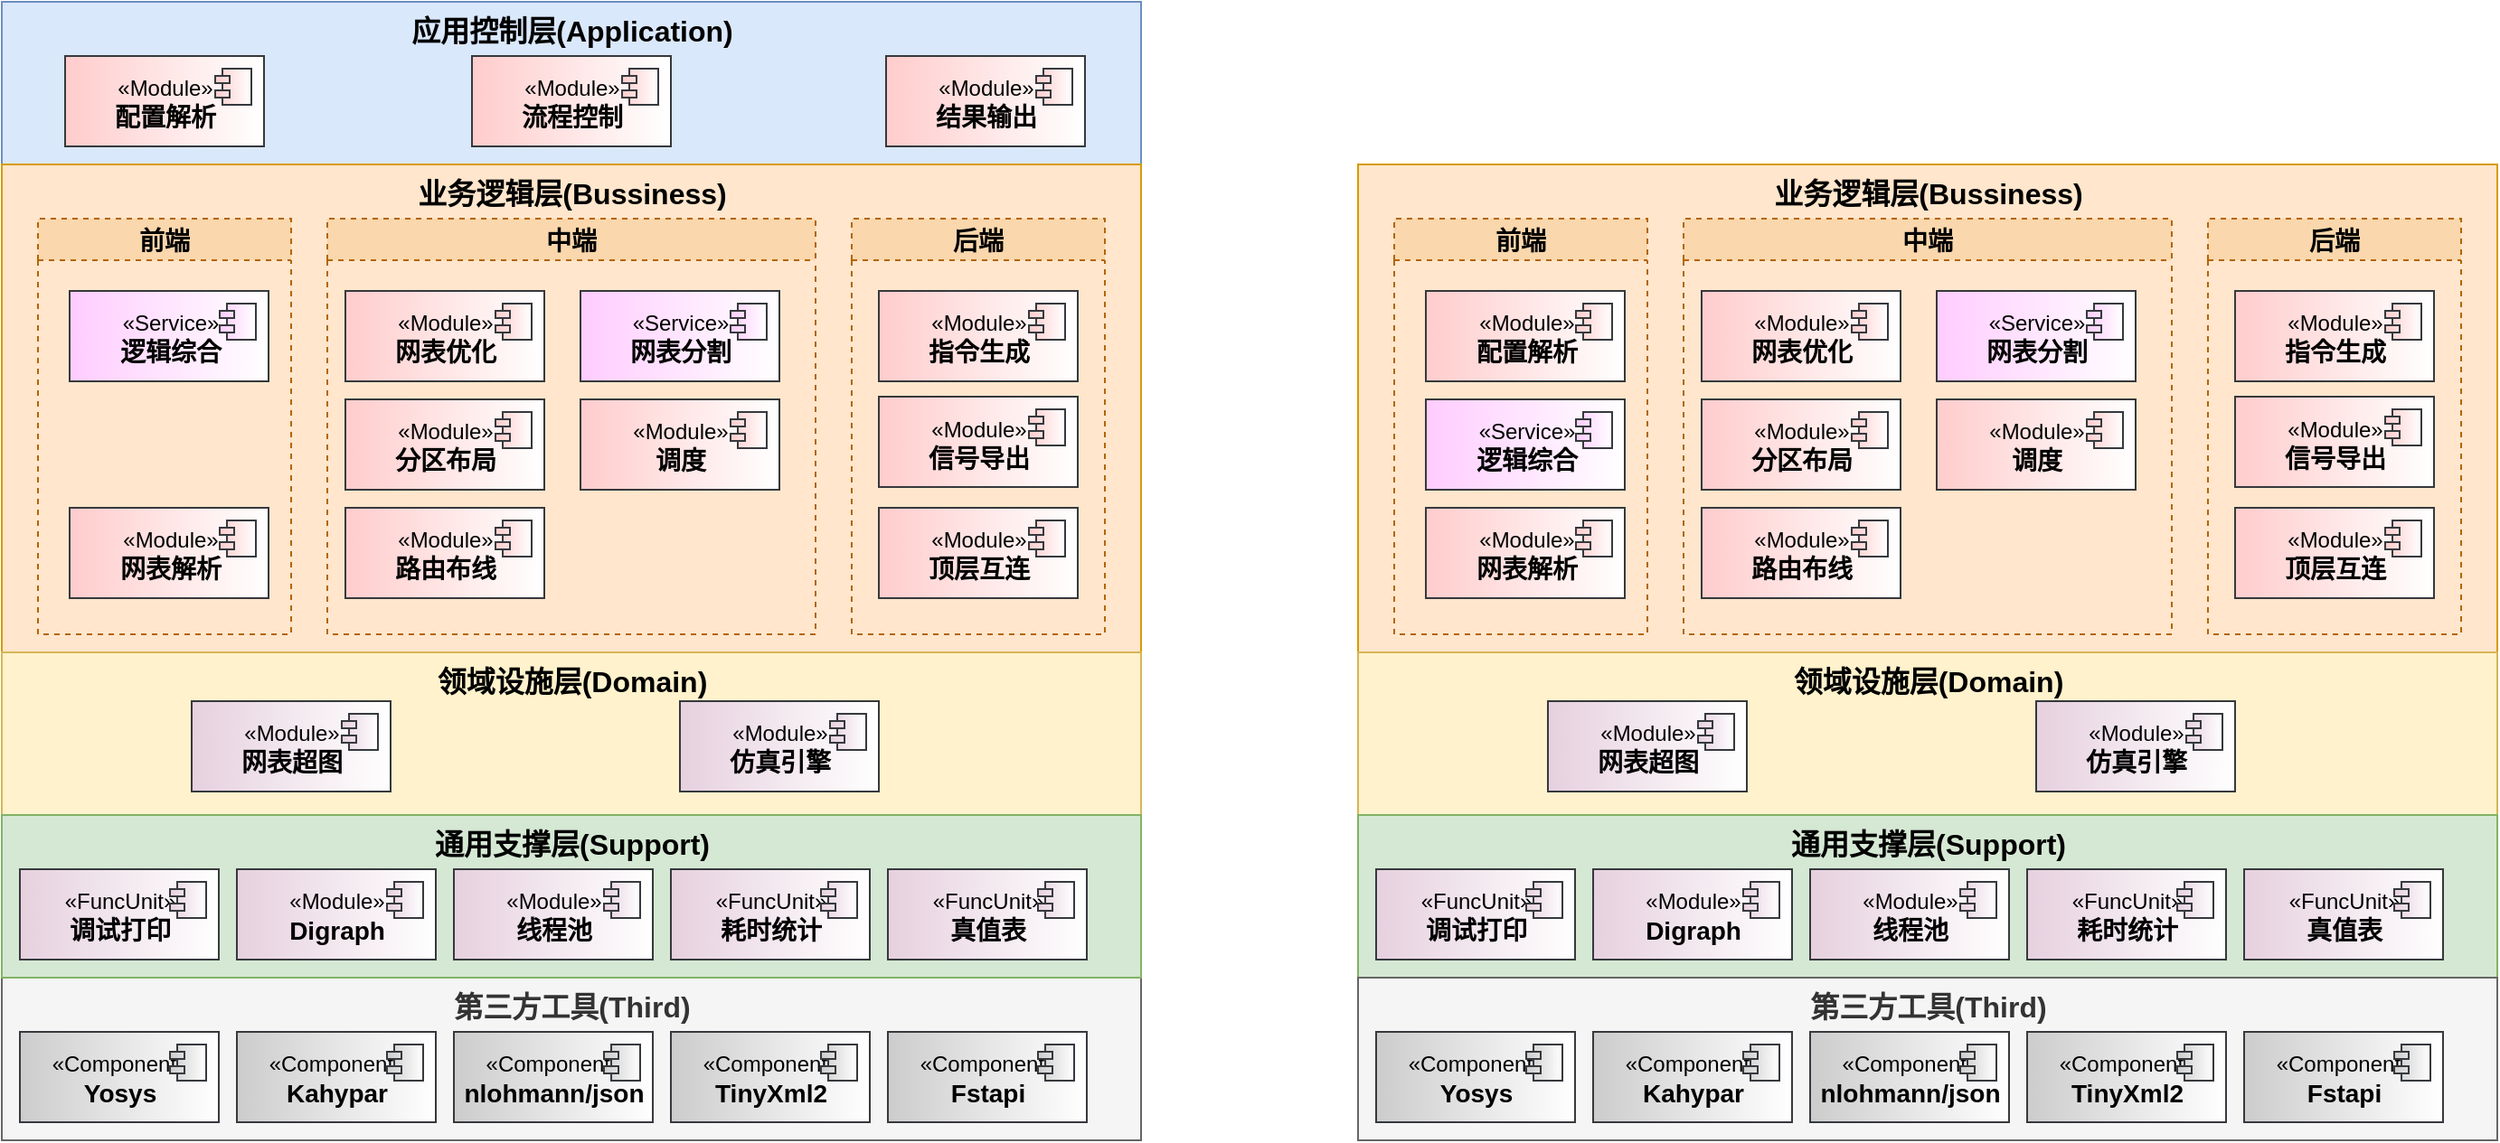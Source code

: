 <mxfile version="28.2.7">
  <diagram name="第 1 页" id="jlnkiJHo9C2PNXA7i4T5">
    <mxGraphModel dx="383" dy="1061" grid="1" gridSize="10" guides="1" tooltips="1" connect="1" arrows="1" fold="1" page="1" pageScale="1" pageWidth="827" pageHeight="1169" math="0" shadow="0">
      <root>
        <mxCell id="0" />
        <mxCell id="1" parent="0" />
        <mxCell id="Ac0VnQFcxFspVbU45yQU-1" value="应用控制层(Application)" style="html=1;verticalAlign=top;fillColor=#dae8fc;strokeColor=#6c8ebf;fontSize=16;fontStyle=1" vertex="1" parent="1">
          <mxGeometry x="1920" y="930" width="630" height="90" as="geometry" />
        </mxCell>
        <mxCell id="Ac0VnQFcxFspVbU45yQU-2" value="业务逻辑层(Bussiness)" style="html=1;verticalAlign=top;fillColor=#ffe6cc;strokeColor=#d79b00;fontSize=16;fontStyle=1" vertex="1" parent="1">
          <mxGeometry x="1920" y="1020" width="630" height="270" as="geometry" />
        </mxCell>
        <mxCell id="Ac0VnQFcxFspVbU45yQU-3" value="领域设施层(Domain)" style="html=1;verticalAlign=top;fillColor=#fff2cc;strokeColor=#d6b656;fontSize=16;fontStyle=1" vertex="1" parent="1">
          <mxGeometry x="1920" y="1290" width="630" height="90" as="geometry" />
        </mxCell>
        <mxCell id="Ac0VnQFcxFspVbU45yQU-4" value="第三方工具(Third)" style="html=1;verticalAlign=top;fillColor=#f5f5f5;strokeColor=#666666;fontSize=16;fontStyle=1;fontColor=#333333;" vertex="1" parent="1">
          <mxGeometry x="1920" y="1470" width="630" height="90" as="geometry" />
        </mxCell>
        <mxCell id="Ac0VnQFcxFspVbU45yQU-5" value="&lt;font style=&quot;font-size: 12px;&quot;&gt;«Component»&lt;/font&gt;&lt;br style=&quot;font-size: 14px;&quot;&gt;&lt;b&gt;Fstapi&lt;/b&gt;" style="html=1;dropTarget=0;fontSize=14;fillColor=#CCCCCC;strokeColor=#36393d;gradientColor=#FFFFFF;gradientDirection=east;" vertex="1" parent="1">
          <mxGeometry x="2410" y="1500" width="110" height="50" as="geometry" />
        </mxCell>
        <mxCell id="Ac0VnQFcxFspVbU45yQU-6" value="" style="shape=module;jettyWidth=8;jettyHeight=4;fontSize=14;fillColor=#CCCCCC;strokeColor=#36393d;gradientColor=#FFFFFF;gradientDirection=east;" vertex="1" parent="Ac0VnQFcxFspVbU45yQU-5">
          <mxGeometry x="1" width="20" height="20" relative="1" as="geometry">
            <mxPoint x="-27" y="7" as="offset" />
          </mxGeometry>
        </mxCell>
        <mxCell id="Ac0VnQFcxFspVbU45yQU-7" value="&lt;font style=&quot;font-size: 12px;&quot;&gt;«Module»&lt;br style=&quot;&quot;&gt;&lt;/font&gt;&lt;b&gt;仿真引擎&lt;/b&gt;" style="html=1;dropTarget=0;fontSize=14;fillColor=#E6D0DE;strokeColor=#36393d;gradientColor=#FFFFFF;gradientDirection=east;" vertex="1" parent="1">
          <mxGeometry x="2295" y="1317" width="110" height="50" as="geometry" />
        </mxCell>
        <mxCell id="Ac0VnQFcxFspVbU45yQU-8" value="" style="shape=module;jettyWidth=8;jettyHeight=4;fontSize=14;fillColor=#E6D0DE;strokeColor=#36393d;gradientColor=#FFFFFF;gradientDirection=east;" vertex="1" parent="Ac0VnQFcxFspVbU45yQU-7">
          <mxGeometry x="1" width="20" height="20" relative="1" as="geometry">
            <mxPoint x="-27" y="7" as="offset" />
          </mxGeometry>
        </mxCell>
        <mxCell id="Ac0VnQFcxFspVbU45yQU-9" value="中端" style="swimlane;fontSize=14;dashed=1;fillColor=#fad7ac;strokeColor=#b46504;" vertex="1" parent="1">
          <mxGeometry x="2100" y="1050" width="270" height="230" as="geometry" />
        </mxCell>
        <mxCell id="Ac0VnQFcxFspVbU45yQU-10" value="&lt;font style=&quot;font-size: 12px;&quot;&gt;«Service»&lt;/font&gt;&lt;br style=&quot;font-size: 14px;&quot;&gt;&lt;b&gt;网表分割&lt;/b&gt;" style="html=1;dropTarget=0;fontSize=14;fillColor=#FFCCFF;strokeColor=#36393d;gradientColor=#FFFFFF;gradientDirection=east;" vertex="1" parent="Ac0VnQFcxFspVbU45yQU-9">
          <mxGeometry x="140" y="40" width="110" height="50" as="geometry" />
        </mxCell>
        <mxCell id="Ac0VnQFcxFspVbU45yQU-11" value="" style="shape=module;jettyWidth=8;jettyHeight=4;fontSize=14;fillColor=#FFCCFF;strokeColor=#36393d;gradientColor=#FFFFFF;gradientDirection=east;" vertex="1" parent="Ac0VnQFcxFspVbU45yQU-10">
          <mxGeometry x="1" width="20" height="20" relative="1" as="geometry">
            <mxPoint x="-27" y="7" as="offset" />
          </mxGeometry>
        </mxCell>
        <mxCell id="Ac0VnQFcxFspVbU45yQU-12" value="&lt;font style=&quot;font-size: 12px;&quot;&gt;«Module»&lt;/font&gt;&lt;br style=&quot;font-size: 14px;&quot;&gt;&lt;b&gt;分区布局&lt;/b&gt;" style="html=1;dropTarget=0;fontSize=14;fillColor=#ffcccc;strokeColor=#36393d;gradientColor=#FFFFFF;gradientDirection=east;" vertex="1" parent="Ac0VnQFcxFspVbU45yQU-9">
          <mxGeometry x="10" y="100" width="110" height="50" as="geometry" />
        </mxCell>
        <mxCell id="Ac0VnQFcxFspVbU45yQU-13" value="" style="shape=module;jettyWidth=8;jettyHeight=4;fontSize=14;fillColor=#ffcccc;strokeColor=#36393d;gradientColor=#FFFFFF;gradientDirection=east;" vertex="1" parent="Ac0VnQFcxFspVbU45yQU-12">
          <mxGeometry x="1" width="20" height="20" relative="1" as="geometry">
            <mxPoint x="-27" y="7" as="offset" />
          </mxGeometry>
        </mxCell>
        <mxCell id="Ac0VnQFcxFspVbU45yQU-14" value="&lt;font style=&quot;font-size: 12px;&quot;&gt;«Module»&lt;/font&gt;&lt;br style=&quot;font-size: 14px;&quot;&gt;&lt;b&gt;调度&lt;/b&gt;" style="html=1;dropTarget=0;fontSize=14;fillColor=#ffcccc;strokeColor=#36393d;gradientColor=#FFFFFF;gradientDirection=east;" vertex="1" parent="Ac0VnQFcxFspVbU45yQU-9">
          <mxGeometry x="140" y="100" width="110" height="50" as="geometry" />
        </mxCell>
        <mxCell id="Ac0VnQFcxFspVbU45yQU-15" value="" style="shape=module;jettyWidth=8;jettyHeight=4;fontSize=14;fillColor=#ffcccc;strokeColor=#36393d;gradientColor=#FFFFFF;gradientDirection=east;" vertex="1" parent="Ac0VnQFcxFspVbU45yQU-14">
          <mxGeometry x="1" width="20" height="20" relative="1" as="geometry">
            <mxPoint x="-27" y="7" as="offset" />
          </mxGeometry>
        </mxCell>
        <mxCell id="Ac0VnQFcxFspVbU45yQU-16" value="&lt;font style=&quot;font-size: 12px;&quot;&gt;«Module»&lt;/font&gt;&lt;br style=&quot;font-size: 14px;&quot;&gt;&lt;b&gt;路由&lt;/b&gt;&lt;b&gt;布线&lt;/b&gt;" style="html=1;dropTarget=0;fontSize=14;fillColor=#ffcccc;strokeColor=#36393d;gradientColor=#FFFFFF;gradientDirection=east;" vertex="1" parent="Ac0VnQFcxFspVbU45yQU-9">
          <mxGeometry x="10" y="160" width="110" height="50" as="geometry" />
        </mxCell>
        <mxCell id="Ac0VnQFcxFspVbU45yQU-17" value="" style="shape=module;jettyWidth=8;jettyHeight=4;fontSize=14;fillColor=#ffcccc;strokeColor=#36393d;gradientColor=#FFFFFF;gradientDirection=east;" vertex="1" parent="Ac0VnQFcxFspVbU45yQU-16">
          <mxGeometry x="1" width="20" height="20" relative="1" as="geometry">
            <mxPoint x="-27" y="7" as="offset" />
          </mxGeometry>
        </mxCell>
        <mxCell id="Ac0VnQFcxFspVbU45yQU-18" value="&lt;font style=&quot;font-size: 12px;&quot;&gt;«Module»&lt;/font&gt;&lt;br style=&quot;font-size: 14px;&quot;&gt;&lt;b&gt;网表优化&lt;/b&gt;" style="html=1;dropTarget=0;fontSize=14;fillColor=#ffcccc;strokeColor=#36393d;gradientColor=#FFFFFF;gradientDirection=east;" vertex="1" parent="Ac0VnQFcxFspVbU45yQU-9">
          <mxGeometry x="10" y="40" width="110" height="50" as="geometry" />
        </mxCell>
        <mxCell id="Ac0VnQFcxFspVbU45yQU-19" value="" style="shape=module;jettyWidth=8;jettyHeight=4;fontSize=14;fillColor=#ffcccc;strokeColor=#36393d;gradientColor=#FFFFFF;gradientDirection=east;" vertex="1" parent="Ac0VnQFcxFspVbU45yQU-18">
          <mxGeometry x="1" width="20" height="20" relative="1" as="geometry">
            <mxPoint x="-27" y="7" as="offset" />
          </mxGeometry>
        </mxCell>
        <mxCell id="Ac0VnQFcxFspVbU45yQU-20" value="后端" style="swimlane;fontSize=14;dashed=1;fillColor=#fad7ac;strokeColor=#b46504;" vertex="1" parent="1">
          <mxGeometry x="2390" y="1050" width="140" height="230" as="geometry" />
        </mxCell>
        <mxCell id="Ac0VnQFcxFspVbU45yQU-21" value="&lt;font style=&quot;font-size: 12px;&quot;&gt;«Module»&lt;/font&gt;&lt;br style=&quot;font-size: 14px;&quot;&gt;&lt;b&gt;指令生成&lt;/b&gt;" style="html=1;dropTarget=0;fontSize=14;fillColor=#ffcccc;strokeColor=#36393d;gradientColor=#FFFFFF;gradientDirection=east;" vertex="1" parent="Ac0VnQFcxFspVbU45yQU-20">
          <mxGeometry x="15" y="40" width="110" height="50" as="geometry" />
        </mxCell>
        <mxCell id="Ac0VnQFcxFspVbU45yQU-22" value="" style="shape=module;jettyWidth=8;jettyHeight=4;fontSize=14;fillColor=#ffcccc;strokeColor=#36393d;gradientColor=#FFFFFF;gradientDirection=east;" vertex="1" parent="Ac0VnQFcxFspVbU45yQU-21">
          <mxGeometry x="1" width="20" height="20" relative="1" as="geometry">
            <mxPoint x="-27" y="7" as="offset" />
          </mxGeometry>
        </mxCell>
        <mxCell id="Ac0VnQFcxFspVbU45yQU-23" value="&lt;font style=&quot;font-size: 12px;&quot;&gt;«Module»&lt;/font&gt;&lt;br style=&quot;font-size: 14px;&quot;&gt;&lt;b&gt;信号导出&lt;/b&gt;" style="html=1;dropTarget=0;fontSize=14;fillColor=#ffcccc;strokeColor=#36393d;gradientColor=#FFFFFF;gradientDirection=east;" vertex="1" parent="Ac0VnQFcxFspVbU45yQU-20">
          <mxGeometry x="15" y="98.5" width="110" height="50" as="geometry" />
        </mxCell>
        <mxCell id="Ac0VnQFcxFspVbU45yQU-24" value="" style="shape=module;jettyWidth=8;jettyHeight=4;fontSize=14;fillColor=#ffcccc;strokeColor=#36393d;gradientColor=#FFFFFF;gradientDirection=east;" vertex="1" parent="Ac0VnQFcxFspVbU45yQU-23">
          <mxGeometry x="1" width="20" height="20" relative="1" as="geometry">
            <mxPoint x="-27" y="7" as="offset" />
          </mxGeometry>
        </mxCell>
        <mxCell id="Ac0VnQFcxFspVbU45yQU-25" value="&lt;font style=&quot;font-size: 12px;&quot;&gt;«Module»&lt;/font&gt;&lt;br style=&quot;font-size: 14px;&quot;&gt;&lt;b&gt;顶层互连&lt;/b&gt;" style="html=1;dropTarget=0;fontSize=14;fillColor=#ffcccc;strokeColor=#36393d;gradientColor=#FFFFFF;gradientDirection=east;" vertex="1" parent="Ac0VnQFcxFspVbU45yQU-20">
          <mxGeometry x="15" y="160" width="110" height="50" as="geometry" />
        </mxCell>
        <mxCell id="Ac0VnQFcxFspVbU45yQU-26" value="" style="shape=module;jettyWidth=8;jettyHeight=4;fontSize=14;fillColor=#ffcccc;strokeColor=#36393d;gradientColor=#FFFFFF;gradientDirection=east;" vertex="1" parent="Ac0VnQFcxFspVbU45yQU-25">
          <mxGeometry x="1" width="20" height="20" relative="1" as="geometry">
            <mxPoint x="-27" y="7" as="offset" />
          </mxGeometry>
        </mxCell>
        <mxCell id="Ac0VnQFcxFspVbU45yQU-27" value="&lt;font style=&quot;font-size: 12px;&quot;&gt;«Component»&lt;/font&gt;&lt;br style=&quot;font-size: 14px;&quot;&gt;&lt;b&gt;TinyXml2&lt;/b&gt;" style="html=1;dropTarget=0;fontSize=14;fillColor=#CCCCCC;strokeColor=#36393d;gradientColor=#FFFFFF;gradientDirection=east;" vertex="1" parent="1">
          <mxGeometry x="2290" y="1500" width="110" height="50" as="geometry" />
        </mxCell>
        <mxCell id="Ac0VnQFcxFspVbU45yQU-28" value="" style="shape=module;jettyWidth=8;jettyHeight=4;fontSize=14;fillColor=#CCCCCC;strokeColor=#36393d;gradientColor=#FFFFFF;gradientDirection=east;" vertex="1" parent="Ac0VnQFcxFspVbU45yQU-27">
          <mxGeometry x="1" width="20" height="20" relative="1" as="geometry">
            <mxPoint x="-27" y="7" as="offset" />
          </mxGeometry>
        </mxCell>
        <mxCell id="Ac0VnQFcxFspVbU45yQU-29" value="&lt;font style=&quot;font-size: 12px;&quot;&gt;«Component»&lt;/font&gt;&lt;br style=&quot;font-size: 14px;&quot;&gt;&lt;b&gt;Kahypar&lt;/b&gt;" style="html=1;dropTarget=0;fontSize=14;fillColor=#CCCCCC;strokeColor=#36393d;gradientColor=#FFFFFF;gradientDirection=east;" vertex="1" parent="1">
          <mxGeometry x="2050" y="1500" width="110" height="50" as="geometry" />
        </mxCell>
        <mxCell id="Ac0VnQFcxFspVbU45yQU-30" value="" style="shape=module;jettyWidth=8;jettyHeight=4;fontSize=14;fillColor=#CCCCCC;strokeColor=#36393d;gradientColor=#FFFFFF;gradientDirection=east;" vertex="1" parent="Ac0VnQFcxFspVbU45yQU-29">
          <mxGeometry x="1" width="20" height="20" relative="1" as="geometry">
            <mxPoint x="-27" y="7" as="offset" />
          </mxGeometry>
        </mxCell>
        <mxCell id="Ac0VnQFcxFspVbU45yQU-31" value="&lt;font style=&quot;font-size: 12px;&quot;&gt;«Component»&lt;/font&gt;&lt;br style=&quot;font-size: 14px;&quot;&gt;&lt;b&gt;Yosys&lt;/b&gt;" style="html=1;dropTarget=0;fontSize=14;fillColor=#CCCCCC;strokeColor=#36393d;gradientColor=#FFFFFF;gradientDirection=east;" vertex="1" parent="1">
          <mxGeometry x="1930" y="1500" width="110" height="50" as="geometry" />
        </mxCell>
        <mxCell id="Ac0VnQFcxFspVbU45yQU-32" value="" style="shape=module;jettyWidth=8;jettyHeight=4;fontSize=14;fillColor=#CCCCCC;strokeColor=#36393d;gradientColor=#FFFFFF;gradientDirection=east;" vertex="1" parent="Ac0VnQFcxFspVbU45yQU-31">
          <mxGeometry x="1" width="20" height="20" relative="1" as="geometry">
            <mxPoint x="-27" y="7" as="offset" />
          </mxGeometry>
        </mxCell>
        <mxCell id="Ac0VnQFcxFspVbU45yQU-33" value="前端" style="swimlane;fontSize=14;dashed=1;fillColor=#fad7ac;strokeColor=#b46504;" vertex="1" parent="1">
          <mxGeometry x="1940" y="1050" width="140" height="230" as="geometry" />
        </mxCell>
        <mxCell id="Ac0VnQFcxFspVbU45yQU-34" value="&lt;font style=&quot;font-size: 12px;&quot;&gt;«Service»&lt;/font&gt;&lt;br style=&quot;font-size: 14px;&quot;&gt;&lt;b&gt;逻辑综合&lt;/b&gt;" style="html=1;dropTarget=0;fontSize=14;fillColor=#FFCCFF;strokeColor=#36393d;gradientColor=#FFFFFF;gradientDirection=east;" vertex="1" parent="Ac0VnQFcxFspVbU45yQU-33">
          <mxGeometry x="17.5" y="40" width="110" height="50" as="geometry" />
        </mxCell>
        <mxCell id="Ac0VnQFcxFspVbU45yQU-35" value="" style="shape=module;jettyWidth=8;jettyHeight=4;fontSize=14;fillColor=#FFCCFF;strokeColor=#36393d;gradientColor=#FFFFFF;gradientDirection=east;" vertex="1" parent="Ac0VnQFcxFspVbU45yQU-34">
          <mxGeometry x="1" width="20" height="20" relative="1" as="geometry">
            <mxPoint x="-27" y="7" as="offset" />
          </mxGeometry>
        </mxCell>
        <mxCell id="Ac0VnQFcxFspVbU45yQU-36" value="&lt;font style=&quot;font-size: 12px;&quot;&gt;«Module»&lt;/font&gt;&lt;br style=&quot;font-size: 14px;&quot;&gt;&lt;b&gt;网表解析&lt;/b&gt;" style="html=1;dropTarget=0;fontSize=14;fillColor=#ffcccc;strokeColor=#36393d;gradientColor=#FFFFFF;gradientDirection=east;" vertex="1" parent="Ac0VnQFcxFspVbU45yQU-33">
          <mxGeometry x="17.5" y="160" width="110" height="50" as="geometry" />
        </mxCell>
        <mxCell id="Ac0VnQFcxFspVbU45yQU-37" value="" style="shape=module;jettyWidth=8;jettyHeight=4;fontSize=14;fillColor=#ffcccc;strokeColor=#36393d;gradientColor=#FFFFFF;gradientDirection=east;" vertex="1" parent="Ac0VnQFcxFspVbU45yQU-36">
          <mxGeometry x="1" width="20" height="20" relative="1" as="geometry">
            <mxPoint x="-27" y="7" as="offset" />
          </mxGeometry>
        </mxCell>
        <mxCell id="Ac0VnQFcxFspVbU45yQU-38" value="&lt;font style=&quot;font-size: 12px;&quot;&gt;«Module»&lt;/font&gt;&lt;br style=&quot;font-size: 14px;&quot;&gt;&lt;b style=&quot;font-size: 14px;&quot;&gt;网表超图&lt;/b&gt;" style="html=1;dropTarget=0;fontSize=14;fillColor=#E6D0DE;strokeColor=#36393d;gradientColor=#FFFFFF;gradientDirection=east;" vertex="1" parent="1">
          <mxGeometry x="2025" y="1317" width="110" height="50" as="geometry" />
        </mxCell>
        <mxCell id="Ac0VnQFcxFspVbU45yQU-39" value="" style="shape=module;jettyWidth=8;jettyHeight=4;fontSize=14;fillColor=#E6D0DE;strokeColor=#36393d;gradientColor=#FFFFFF;gradientDirection=east;" vertex="1" parent="Ac0VnQFcxFspVbU45yQU-38">
          <mxGeometry x="1" width="20" height="20" relative="1" as="geometry">
            <mxPoint x="-27" y="7" as="offset" />
          </mxGeometry>
        </mxCell>
        <mxCell id="Ac0VnQFcxFspVbU45yQU-40" value="&lt;font style=&quot;font-size: 12px;&quot;&gt;«Module»&lt;/font&gt;&lt;br style=&quot;font-size: 14px;&quot;&gt;&lt;b&gt;配置解析&lt;/b&gt;" style="html=1;dropTarget=0;fontSize=14;fillColor=#ffcccc;strokeColor=#36393d;gradientColor=#FFFFFF;gradientDirection=east;" vertex="1" parent="1">
          <mxGeometry x="1955" y="960" width="110" height="50" as="geometry" />
        </mxCell>
        <mxCell id="Ac0VnQFcxFspVbU45yQU-41" value="" style="shape=module;jettyWidth=8;jettyHeight=4;fontSize=14;fillColor=#ffcccc;strokeColor=#36393d;gradientColor=#FFFFFF;gradientDirection=east;" vertex="1" parent="Ac0VnQFcxFspVbU45yQU-40">
          <mxGeometry x="1" width="20" height="20" relative="1" as="geometry">
            <mxPoint x="-27" y="7" as="offset" />
          </mxGeometry>
        </mxCell>
        <mxCell id="Ac0VnQFcxFspVbU45yQU-42" value="通用支撑层(Support)" style="html=1;verticalAlign=top;fillColor=#d5e8d4;strokeColor=#82b366;fontSize=16;fontStyle=1" vertex="1" parent="1">
          <mxGeometry x="1920" y="1380" width="630" height="90" as="geometry" />
        </mxCell>
        <mxCell id="Ac0VnQFcxFspVbU45yQU-43" value="&lt;font style=&quot;font-size: 12px;&quot;&gt;«FuncUnit»&lt;/font&gt;&lt;br style=&quot;font-size: 14px;&quot;&gt;&lt;b style=&quot;font-size: 14px;&quot;&gt;调试打印&lt;/b&gt;" style="html=1;dropTarget=0;fontSize=14;fillColor=#E6D0DE;strokeColor=#36393d;gradientColor=#FFFFFF;gradientDirection=east;" vertex="1" parent="1">
          <mxGeometry x="1930" y="1410" width="110" height="50" as="geometry" />
        </mxCell>
        <mxCell id="Ac0VnQFcxFspVbU45yQU-44" value="" style="shape=module;jettyWidth=8;jettyHeight=4;fontSize=14;fillColor=#E6D0DE;strokeColor=#36393d;gradientColor=#FFFFFF;gradientDirection=east;" vertex="1" parent="Ac0VnQFcxFspVbU45yQU-43">
          <mxGeometry x="1" width="20" height="20" relative="1" as="geometry">
            <mxPoint x="-27" y="7" as="offset" />
          </mxGeometry>
        </mxCell>
        <mxCell id="Ac0VnQFcxFspVbU45yQU-45" value="&lt;font style=&quot;font-size: 12px;&quot;&gt;«Module»&lt;/font&gt;&lt;br style=&quot;font-size: 14px;&quot;&gt;&lt;b&gt;Digraph&lt;/b&gt;" style="html=1;dropTarget=0;fontSize=14;fillColor=#E6D0DE;strokeColor=#36393d;gradientColor=#FFFFFF;gradientDirection=east;" vertex="1" parent="1">
          <mxGeometry x="2050" y="1410" width="110" height="50" as="geometry" />
        </mxCell>
        <mxCell id="Ac0VnQFcxFspVbU45yQU-46" value="" style="shape=module;jettyWidth=8;jettyHeight=4;fontSize=14;fillColor=#E6D0DE;strokeColor=#36393d;gradientColor=#FFFFFF;gradientDirection=east;" vertex="1" parent="Ac0VnQFcxFspVbU45yQU-45">
          <mxGeometry x="1" width="20" height="20" relative="1" as="geometry">
            <mxPoint x="-27" y="7" as="offset" />
          </mxGeometry>
        </mxCell>
        <mxCell id="Ac0VnQFcxFspVbU45yQU-47" value="&lt;font style=&quot;font-size: 12px;&quot;&gt;«Module»&lt;/font&gt;&lt;br style=&quot;font-size: 14px;&quot;&gt;&lt;b&gt;线程池&lt;/b&gt;" style="html=1;dropTarget=0;fontSize=14;fillColor=#E6D0DE;strokeColor=#36393d;gradientColor=#FFFFFF;gradientDirection=east;" vertex="1" parent="1">
          <mxGeometry x="2170" y="1410" width="110" height="50" as="geometry" />
        </mxCell>
        <mxCell id="Ac0VnQFcxFspVbU45yQU-48" value="" style="shape=module;jettyWidth=8;jettyHeight=4;fontSize=14;fillColor=#E6D0DE;strokeColor=#36393d;gradientColor=#FFFFFF;gradientDirection=east;" vertex="1" parent="Ac0VnQFcxFspVbU45yQU-47">
          <mxGeometry x="1" width="20" height="20" relative="1" as="geometry">
            <mxPoint x="-27" y="7" as="offset" />
          </mxGeometry>
        </mxCell>
        <mxCell id="Ac0VnQFcxFspVbU45yQU-49" value="&lt;font style=&quot;font-size: 12px;&quot;&gt;«FuncUnit»&lt;/font&gt;&lt;br style=&quot;font-size: 14px;&quot;&gt;&lt;b&gt;耗时统计&lt;/b&gt;" style="html=1;dropTarget=0;fontSize=14;fillColor=#E6D0DE;strokeColor=#36393d;gradientColor=#FFFFFF;gradientDirection=east;" vertex="1" parent="1">
          <mxGeometry x="2290" y="1410" width="110" height="50" as="geometry" />
        </mxCell>
        <mxCell id="Ac0VnQFcxFspVbU45yQU-50" value="" style="shape=module;jettyWidth=8;jettyHeight=4;fontSize=14;fillColor=#E6D0DE;strokeColor=#36393d;gradientColor=#FFFFFF;gradientDirection=east;" vertex="1" parent="Ac0VnQFcxFspVbU45yQU-49">
          <mxGeometry x="1" width="20" height="20" relative="1" as="geometry">
            <mxPoint x="-27" y="7" as="offset" />
          </mxGeometry>
        </mxCell>
        <mxCell id="Ac0VnQFcxFspVbU45yQU-51" value="&lt;font style=&quot;font-size: 12px;&quot;&gt;«FuncUnit»&lt;/font&gt;&lt;br style=&quot;font-size: 14px;&quot;&gt;&lt;b&gt;真值表&lt;/b&gt;" style="html=1;dropTarget=0;fontSize=14;fillColor=#E6D0DE;strokeColor=#36393d;gradientColor=#FFFFFF;gradientDirection=east;" vertex="1" parent="1">
          <mxGeometry x="2410" y="1410" width="110" height="50" as="geometry" />
        </mxCell>
        <mxCell id="Ac0VnQFcxFspVbU45yQU-52" value="" style="shape=module;jettyWidth=8;jettyHeight=4;fontSize=14;fillColor=#E6D0DE;strokeColor=#36393d;gradientColor=#FFFFFF;gradientDirection=east;" vertex="1" parent="Ac0VnQFcxFspVbU45yQU-51">
          <mxGeometry x="1" width="20" height="20" relative="1" as="geometry">
            <mxPoint x="-27" y="7" as="offset" />
          </mxGeometry>
        </mxCell>
        <mxCell id="Ac0VnQFcxFspVbU45yQU-53" value="&lt;font style=&quot;font-size: 12px;&quot;&gt;«Module»&lt;/font&gt;&lt;br style=&quot;font-size: 14px;&quot;&gt;&lt;b&gt;流程控制&lt;/b&gt;" style="html=1;dropTarget=0;fontSize=14;fillColor=#ffcccc;strokeColor=#36393d;gradientColor=#FFFFFF;gradientDirection=east;" vertex="1" parent="1">
          <mxGeometry x="2180" y="960" width="110" height="50" as="geometry" />
        </mxCell>
        <mxCell id="Ac0VnQFcxFspVbU45yQU-54" value="" style="shape=module;jettyWidth=8;jettyHeight=4;fontSize=14;fillColor=#ffcccc;strokeColor=#36393d;gradientColor=#FFFFFF;gradientDirection=east;" vertex="1" parent="Ac0VnQFcxFspVbU45yQU-53">
          <mxGeometry x="1" width="20" height="20" relative="1" as="geometry">
            <mxPoint x="-27" y="7" as="offset" />
          </mxGeometry>
        </mxCell>
        <mxCell id="Ac0VnQFcxFspVbU45yQU-55" value="&lt;font style=&quot;font-size: 12px;&quot;&gt;«Module»&lt;/font&gt;&lt;br style=&quot;font-size: 14px;&quot;&gt;&lt;b&gt;结果输出&lt;/b&gt;" style="html=1;dropTarget=0;fontSize=14;fillColor=#ffcccc;strokeColor=#36393d;gradientColor=#FFFFFF;gradientDirection=east;" vertex="1" parent="1">
          <mxGeometry x="2409" y="960" width="110" height="50" as="geometry" />
        </mxCell>
        <mxCell id="Ac0VnQFcxFspVbU45yQU-56" value="" style="shape=module;jettyWidth=8;jettyHeight=4;fontSize=14;fillColor=#ffcccc;strokeColor=#36393d;gradientColor=#FFFFFF;gradientDirection=east;" vertex="1" parent="Ac0VnQFcxFspVbU45yQU-55">
          <mxGeometry x="1" width="20" height="20" relative="1" as="geometry">
            <mxPoint x="-27" y="7" as="offset" />
          </mxGeometry>
        </mxCell>
        <mxCell id="Ac0VnQFcxFspVbU45yQU-57" value="业务逻辑层(Bussiness)" style="html=1;verticalAlign=top;fillColor=#ffe6cc;strokeColor=#d79b00;fontSize=16;fontStyle=1" vertex="1" parent="1">
          <mxGeometry x="2670" y="1020" width="630" height="270" as="geometry" />
        </mxCell>
        <mxCell id="Ac0VnQFcxFspVbU45yQU-58" value="领域设施层(Domain)" style="html=1;verticalAlign=top;fillColor=#fff2cc;strokeColor=#d6b656;fontSize=16;fontStyle=1" vertex="1" parent="1">
          <mxGeometry x="2670" y="1290" width="630" height="90" as="geometry" />
        </mxCell>
        <mxCell id="Ac0VnQFcxFspVbU45yQU-59" value="&lt;font style=&quot;font-size: 12px;&quot;&gt;«Module»&lt;br style=&quot;&quot;&gt;&lt;/font&gt;&lt;b&gt;仿真引擎&lt;/b&gt;" style="html=1;dropTarget=0;fontSize=14;fillColor=#E6D0DE;strokeColor=#36393d;gradientColor=#FFFFFF;gradientDirection=east;" vertex="1" parent="1">
          <mxGeometry x="3045" y="1317" width="110" height="50" as="geometry" />
        </mxCell>
        <mxCell id="Ac0VnQFcxFspVbU45yQU-60" value="" style="shape=module;jettyWidth=8;jettyHeight=4;fontSize=14;fillColor=#E6D0DE;strokeColor=#36393d;gradientColor=#FFFFFF;gradientDirection=east;" vertex="1" parent="Ac0VnQFcxFspVbU45yQU-59">
          <mxGeometry x="1" width="20" height="20" relative="1" as="geometry">
            <mxPoint x="-27" y="7" as="offset" />
          </mxGeometry>
        </mxCell>
        <mxCell id="Ac0VnQFcxFspVbU45yQU-61" value="中端" style="swimlane;fontSize=14;dashed=1;fillColor=#fad7ac;strokeColor=#b46504;" vertex="1" parent="1">
          <mxGeometry x="2850" y="1050" width="270" height="230" as="geometry" />
        </mxCell>
        <mxCell id="Ac0VnQFcxFspVbU45yQU-62" value="&lt;font style=&quot;font-size: 12px;&quot;&gt;«Service»&lt;/font&gt;&lt;br style=&quot;font-size: 14px;&quot;&gt;&lt;b&gt;网表分割&lt;/b&gt;" style="html=1;dropTarget=0;fontSize=14;fillColor=#FFCCFF;strokeColor=#36393d;gradientColor=#FFFFFF;gradientDirection=east;" vertex="1" parent="Ac0VnQFcxFspVbU45yQU-61">
          <mxGeometry x="140" y="40" width="110" height="50" as="geometry" />
        </mxCell>
        <mxCell id="Ac0VnQFcxFspVbU45yQU-63" value="" style="shape=module;jettyWidth=8;jettyHeight=4;fontSize=14;fillColor=#FFCCFF;strokeColor=#36393d;gradientColor=#FFFFFF;gradientDirection=east;" vertex="1" parent="Ac0VnQFcxFspVbU45yQU-62">
          <mxGeometry x="1" width="20" height="20" relative="1" as="geometry">
            <mxPoint x="-27" y="7" as="offset" />
          </mxGeometry>
        </mxCell>
        <mxCell id="Ac0VnQFcxFspVbU45yQU-64" value="&lt;font style=&quot;font-size: 12px;&quot;&gt;«Module»&lt;/font&gt;&lt;br style=&quot;font-size: 14px;&quot;&gt;&lt;b&gt;分区布局&lt;/b&gt;" style="html=1;dropTarget=0;fontSize=14;fillColor=#ffcccc;strokeColor=#36393d;gradientColor=#FFFFFF;gradientDirection=east;" vertex="1" parent="Ac0VnQFcxFspVbU45yQU-61">
          <mxGeometry x="10" y="100" width="110" height="50" as="geometry" />
        </mxCell>
        <mxCell id="Ac0VnQFcxFspVbU45yQU-65" value="" style="shape=module;jettyWidth=8;jettyHeight=4;fontSize=14;fillColor=#ffcccc;strokeColor=#36393d;gradientColor=#FFFFFF;gradientDirection=east;" vertex="1" parent="Ac0VnQFcxFspVbU45yQU-64">
          <mxGeometry x="1" width="20" height="20" relative="1" as="geometry">
            <mxPoint x="-27" y="7" as="offset" />
          </mxGeometry>
        </mxCell>
        <mxCell id="Ac0VnQFcxFspVbU45yQU-66" value="&lt;font style=&quot;font-size: 12px;&quot;&gt;«Module»&lt;/font&gt;&lt;br style=&quot;font-size: 14px;&quot;&gt;&lt;b&gt;调度&lt;/b&gt;" style="html=1;dropTarget=0;fontSize=14;fillColor=#ffcccc;strokeColor=#36393d;gradientColor=#FFFFFF;gradientDirection=east;" vertex="1" parent="Ac0VnQFcxFspVbU45yQU-61">
          <mxGeometry x="140" y="100" width="110" height="50" as="geometry" />
        </mxCell>
        <mxCell id="Ac0VnQFcxFspVbU45yQU-67" value="" style="shape=module;jettyWidth=8;jettyHeight=4;fontSize=14;fillColor=#ffcccc;strokeColor=#36393d;gradientColor=#FFFFFF;gradientDirection=east;" vertex="1" parent="Ac0VnQFcxFspVbU45yQU-66">
          <mxGeometry x="1" width="20" height="20" relative="1" as="geometry">
            <mxPoint x="-27" y="7" as="offset" />
          </mxGeometry>
        </mxCell>
        <mxCell id="Ac0VnQFcxFspVbU45yQU-68" value="&lt;font style=&quot;font-size: 12px;&quot;&gt;«Module»&lt;/font&gt;&lt;br style=&quot;font-size: 14px;&quot;&gt;&lt;b&gt;路由&lt;/b&gt;&lt;b&gt;布线&lt;/b&gt;" style="html=1;dropTarget=0;fontSize=14;fillColor=#ffcccc;strokeColor=#36393d;gradientColor=#FFFFFF;gradientDirection=east;" vertex="1" parent="Ac0VnQFcxFspVbU45yQU-61">
          <mxGeometry x="10" y="160" width="110" height="50" as="geometry" />
        </mxCell>
        <mxCell id="Ac0VnQFcxFspVbU45yQU-69" value="" style="shape=module;jettyWidth=8;jettyHeight=4;fontSize=14;fillColor=#ffcccc;strokeColor=#36393d;gradientColor=#FFFFFF;gradientDirection=east;" vertex="1" parent="Ac0VnQFcxFspVbU45yQU-68">
          <mxGeometry x="1" width="20" height="20" relative="1" as="geometry">
            <mxPoint x="-27" y="7" as="offset" />
          </mxGeometry>
        </mxCell>
        <mxCell id="Ac0VnQFcxFspVbU45yQU-70" value="&lt;font style=&quot;font-size: 12px;&quot;&gt;«Module»&lt;/font&gt;&lt;br style=&quot;font-size: 14px;&quot;&gt;&lt;b&gt;网表优化&lt;/b&gt;" style="html=1;dropTarget=0;fontSize=14;fillColor=#ffcccc;strokeColor=#36393d;gradientColor=#FFFFFF;gradientDirection=east;" vertex="1" parent="Ac0VnQFcxFspVbU45yQU-61">
          <mxGeometry x="10" y="40" width="110" height="50" as="geometry" />
        </mxCell>
        <mxCell id="Ac0VnQFcxFspVbU45yQU-71" value="" style="shape=module;jettyWidth=8;jettyHeight=4;fontSize=14;fillColor=#ffcccc;strokeColor=#36393d;gradientColor=#FFFFFF;gradientDirection=east;" vertex="1" parent="Ac0VnQFcxFspVbU45yQU-70">
          <mxGeometry x="1" width="20" height="20" relative="1" as="geometry">
            <mxPoint x="-27" y="7" as="offset" />
          </mxGeometry>
        </mxCell>
        <mxCell id="Ac0VnQFcxFspVbU45yQU-72" value="后端" style="swimlane;fontSize=14;dashed=1;fillColor=#fad7ac;strokeColor=#b46504;" vertex="1" parent="1">
          <mxGeometry x="3140" y="1050" width="140" height="230" as="geometry" />
        </mxCell>
        <mxCell id="Ac0VnQFcxFspVbU45yQU-73" value="&lt;font style=&quot;font-size: 12px;&quot;&gt;«Module»&lt;/font&gt;&lt;br style=&quot;font-size: 14px;&quot;&gt;&lt;b&gt;指令生成&lt;/b&gt;" style="html=1;dropTarget=0;fontSize=14;fillColor=#ffcccc;strokeColor=#36393d;gradientColor=#FFFFFF;gradientDirection=east;" vertex="1" parent="Ac0VnQFcxFspVbU45yQU-72">
          <mxGeometry x="15" y="40" width="110" height="50" as="geometry" />
        </mxCell>
        <mxCell id="Ac0VnQFcxFspVbU45yQU-74" value="" style="shape=module;jettyWidth=8;jettyHeight=4;fontSize=14;fillColor=#ffcccc;strokeColor=#36393d;gradientColor=#FFFFFF;gradientDirection=east;" vertex="1" parent="Ac0VnQFcxFspVbU45yQU-73">
          <mxGeometry x="1" width="20" height="20" relative="1" as="geometry">
            <mxPoint x="-27" y="7" as="offset" />
          </mxGeometry>
        </mxCell>
        <mxCell id="Ac0VnQFcxFspVbU45yQU-75" value="&lt;font style=&quot;font-size: 12px;&quot;&gt;«Module»&lt;/font&gt;&lt;br style=&quot;font-size: 14px;&quot;&gt;&lt;b&gt;信号导出&lt;/b&gt;" style="html=1;dropTarget=0;fontSize=14;fillColor=#ffcccc;strokeColor=#36393d;gradientColor=#FFFFFF;gradientDirection=east;" vertex="1" parent="Ac0VnQFcxFspVbU45yQU-72">
          <mxGeometry x="15" y="98.5" width="110" height="50" as="geometry" />
        </mxCell>
        <mxCell id="Ac0VnQFcxFspVbU45yQU-76" value="" style="shape=module;jettyWidth=8;jettyHeight=4;fontSize=14;fillColor=#ffcccc;strokeColor=#36393d;gradientColor=#FFFFFF;gradientDirection=east;" vertex="1" parent="Ac0VnQFcxFspVbU45yQU-75">
          <mxGeometry x="1" width="20" height="20" relative="1" as="geometry">
            <mxPoint x="-27" y="7" as="offset" />
          </mxGeometry>
        </mxCell>
        <mxCell id="Ac0VnQFcxFspVbU45yQU-77" value="&lt;font style=&quot;font-size: 12px;&quot;&gt;«Module»&lt;/font&gt;&lt;br style=&quot;font-size: 14px;&quot;&gt;&lt;b&gt;顶层互连&lt;/b&gt;" style="html=1;dropTarget=0;fontSize=14;fillColor=#ffcccc;strokeColor=#36393d;gradientColor=#FFFFFF;gradientDirection=east;" vertex="1" parent="Ac0VnQFcxFspVbU45yQU-72">
          <mxGeometry x="15" y="160" width="110" height="50" as="geometry" />
        </mxCell>
        <mxCell id="Ac0VnQFcxFspVbU45yQU-78" value="" style="shape=module;jettyWidth=8;jettyHeight=4;fontSize=14;fillColor=#ffcccc;strokeColor=#36393d;gradientColor=#FFFFFF;gradientDirection=east;" vertex="1" parent="Ac0VnQFcxFspVbU45yQU-77">
          <mxGeometry x="1" width="20" height="20" relative="1" as="geometry">
            <mxPoint x="-27" y="7" as="offset" />
          </mxGeometry>
        </mxCell>
        <mxCell id="Ac0VnQFcxFspVbU45yQU-79" value="前端" style="swimlane;fontSize=14;dashed=1;fillColor=#fad7ac;strokeColor=#b46504;" vertex="1" parent="1">
          <mxGeometry x="2690" y="1050" width="140" height="230" as="geometry" />
        </mxCell>
        <mxCell id="Ac0VnQFcxFspVbU45yQU-80" value="&lt;font style=&quot;font-size: 12px;&quot;&gt;«Service»&lt;/font&gt;&lt;br style=&quot;font-size: 14px;&quot;&gt;&lt;b&gt;逻辑综合&lt;/b&gt;" style="html=1;dropTarget=0;fontSize=14;fillColor=#FFCCFF;strokeColor=#36393d;gradientColor=#FFFFFF;gradientDirection=east;" vertex="1" parent="Ac0VnQFcxFspVbU45yQU-79">
          <mxGeometry x="17.5" y="100" width="110" height="50" as="geometry" />
        </mxCell>
        <mxCell id="Ac0VnQFcxFspVbU45yQU-81" value="" style="shape=module;jettyWidth=8;jettyHeight=4;fontSize=14;fillColor=#FFCCFF;strokeColor=#36393d;gradientColor=#FFFFFF;gradientDirection=east;" vertex="1" parent="Ac0VnQFcxFspVbU45yQU-80">
          <mxGeometry x="1" width="20" height="20" relative="1" as="geometry">
            <mxPoint x="-27" y="7" as="offset" />
          </mxGeometry>
        </mxCell>
        <mxCell id="Ac0VnQFcxFspVbU45yQU-82" value="&lt;font style=&quot;font-size: 12px;&quot;&gt;«Module»&lt;/font&gt;&lt;br style=&quot;font-size: 14px;&quot;&gt;&lt;b&gt;网表解析&lt;/b&gt;" style="html=1;dropTarget=0;fontSize=14;fillColor=#ffcccc;strokeColor=#36393d;gradientColor=#FFFFFF;gradientDirection=east;" vertex="1" parent="Ac0VnQFcxFspVbU45yQU-79">
          <mxGeometry x="17.5" y="160" width="110" height="50" as="geometry" />
        </mxCell>
        <mxCell id="Ac0VnQFcxFspVbU45yQU-83" value="" style="shape=module;jettyWidth=8;jettyHeight=4;fontSize=14;fillColor=#ffcccc;strokeColor=#36393d;gradientColor=#FFFFFF;gradientDirection=east;" vertex="1" parent="Ac0VnQFcxFspVbU45yQU-82">
          <mxGeometry x="1" width="20" height="20" relative="1" as="geometry">
            <mxPoint x="-27" y="7" as="offset" />
          </mxGeometry>
        </mxCell>
        <mxCell id="Ac0VnQFcxFspVbU45yQU-84" value="&lt;font style=&quot;font-size: 12px;&quot;&gt;«Module»&lt;/font&gt;&lt;br style=&quot;font-size: 14px;&quot;&gt;&lt;b&gt;配置解析&lt;/b&gt;" style="html=1;dropTarget=0;fontSize=14;fillColor=#ffcccc;strokeColor=#36393d;gradientColor=#FFFFFF;gradientDirection=east;" vertex="1" parent="Ac0VnQFcxFspVbU45yQU-79">
          <mxGeometry x="17.5" y="40" width="110" height="50" as="geometry" />
        </mxCell>
        <mxCell id="Ac0VnQFcxFspVbU45yQU-85" value="" style="shape=module;jettyWidth=8;jettyHeight=4;fontSize=14;fillColor=#ffcccc;strokeColor=#36393d;gradientColor=#FFFFFF;gradientDirection=east;" vertex="1" parent="Ac0VnQFcxFspVbU45yQU-84">
          <mxGeometry x="1" width="20" height="20" relative="1" as="geometry">
            <mxPoint x="-27" y="7" as="offset" />
          </mxGeometry>
        </mxCell>
        <mxCell id="Ac0VnQFcxFspVbU45yQU-86" value="&lt;font style=&quot;font-size: 12px;&quot;&gt;«Module»&lt;/font&gt;&lt;br style=&quot;font-size: 14px;&quot;&gt;&lt;b style=&quot;font-size: 14px;&quot;&gt;网表超图&lt;/b&gt;" style="html=1;dropTarget=0;fontSize=14;fillColor=#E6D0DE;strokeColor=#36393d;gradientColor=#FFFFFF;gradientDirection=east;" vertex="1" parent="1">
          <mxGeometry x="2775" y="1317" width="110" height="50" as="geometry" />
        </mxCell>
        <mxCell id="Ac0VnQFcxFspVbU45yQU-87" value="" style="shape=module;jettyWidth=8;jettyHeight=4;fontSize=14;fillColor=#E6D0DE;strokeColor=#36393d;gradientColor=#FFFFFF;gradientDirection=east;" vertex="1" parent="Ac0VnQFcxFspVbU45yQU-86">
          <mxGeometry x="1" width="20" height="20" relative="1" as="geometry">
            <mxPoint x="-27" y="7" as="offset" />
          </mxGeometry>
        </mxCell>
        <mxCell id="Ac0VnQFcxFspVbU45yQU-88" value="通用支撑层(Support)" style="html=1;verticalAlign=top;fillColor=#d5e8d4;strokeColor=#82b366;fontSize=16;fontStyle=1" vertex="1" parent="1">
          <mxGeometry x="2670" y="1380" width="630" height="90" as="geometry" />
        </mxCell>
        <mxCell id="Ac0VnQFcxFspVbU45yQU-89" value="&lt;font style=&quot;font-size: 12px;&quot;&gt;«FuncUnit»&lt;/font&gt;&lt;br style=&quot;font-size: 14px;&quot;&gt;&lt;b style=&quot;font-size: 14px;&quot;&gt;调试打印&lt;/b&gt;" style="html=1;dropTarget=0;fontSize=14;fillColor=#E6D0DE;strokeColor=#36393d;gradientColor=#FFFFFF;gradientDirection=east;" vertex="1" parent="1">
          <mxGeometry x="2680" y="1410" width="110" height="50" as="geometry" />
        </mxCell>
        <mxCell id="Ac0VnQFcxFspVbU45yQU-90" value="" style="shape=module;jettyWidth=8;jettyHeight=4;fontSize=14;fillColor=#E6D0DE;strokeColor=#36393d;gradientColor=#FFFFFF;gradientDirection=east;" vertex="1" parent="Ac0VnQFcxFspVbU45yQU-89">
          <mxGeometry x="1" width="20" height="20" relative="1" as="geometry">
            <mxPoint x="-27" y="7" as="offset" />
          </mxGeometry>
        </mxCell>
        <mxCell id="Ac0VnQFcxFspVbU45yQU-91" value="&lt;font style=&quot;font-size: 12px;&quot;&gt;«Module»&lt;/font&gt;&lt;br style=&quot;font-size: 14px;&quot;&gt;&lt;b&gt;Digraph&lt;/b&gt;" style="html=1;dropTarget=0;fontSize=14;fillColor=#E6D0DE;strokeColor=#36393d;gradientColor=#FFFFFF;gradientDirection=east;" vertex="1" parent="1">
          <mxGeometry x="2800" y="1410" width="110" height="50" as="geometry" />
        </mxCell>
        <mxCell id="Ac0VnQFcxFspVbU45yQU-92" value="" style="shape=module;jettyWidth=8;jettyHeight=4;fontSize=14;fillColor=#E6D0DE;strokeColor=#36393d;gradientColor=#FFFFFF;gradientDirection=east;" vertex="1" parent="Ac0VnQFcxFspVbU45yQU-91">
          <mxGeometry x="1" width="20" height="20" relative="1" as="geometry">
            <mxPoint x="-27" y="7" as="offset" />
          </mxGeometry>
        </mxCell>
        <mxCell id="Ac0VnQFcxFspVbU45yQU-93" value="&lt;font style=&quot;font-size: 12px;&quot;&gt;«Module»&lt;/font&gt;&lt;br style=&quot;font-size: 14px;&quot;&gt;&lt;b&gt;线程池&lt;/b&gt;" style="html=1;dropTarget=0;fontSize=14;fillColor=#E6D0DE;strokeColor=#36393d;gradientColor=#FFFFFF;gradientDirection=east;" vertex="1" parent="1">
          <mxGeometry x="2920" y="1410" width="110" height="50" as="geometry" />
        </mxCell>
        <mxCell id="Ac0VnQFcxFspVbU45yQU-94" value="" style="shape=module;jettyWidth=8;jettyHeight=4;fontSize=14;fillColor=#E6D0DE;strokeColor=#36393d;gradientColor=#FFFFFF;gradientDirection=east;" vertex="1" parent="Ac0VnQFcxFspVbU45yQU-93">
          <mxGeometry x="1" width="20" height="20" relative="1" as="geometry">
            <mxPoint x="-27" y="7" as="offset" />
          </mxGeometry>
        </mxCell>
        <mxCell id="Ac0VnQFcxFspVbU45yQU-95" value="&lt;font style=&quot;font-size: 12px;&quot;&gt;«FuncUnit»&lt;/font&gt;&lt;br style=&quot;font-size: 14px;&quot;&gt;&lt;b&gt;耗时统计&lt;/b&gt;" style="html=1;dropTarget=0;fontSize=14;fillColor=#E6D0DE;strokeColor=#36393d;gradientColor=#FFFFFF;gradientDirection=east;" vertex="1" parent="1">
          <mxGeometry x="3040" y="1410" width="110" height="50" as="geometry" />
        </mxCell>
        <mxCell id="Ac0VnQFcxFspVbU45yQU-96" value="" style="shape=module;jettyWidth=8;jettyHeight=4;fontSize=14;fillColor=#E6D0DE;strokeColor=#36393d;gradientColor=#FFFFFF;gradientDirection=east;" vertex="1" parent="Ac0VnQFcxFspVbU45yQU-95">
          <mxGeometry x="1" width="20" height="20" relative="1" as="geometry">
            <mxPoint x="-27" y="7" as="offset" />
          </mxGeometry>
        </mxCell>
        <mxCell id="Ac0VnQFcxFspVbU45yQU-97" value="&lt;font style=&quot;font-size: 12px;&quot;&gt;«FuncUnit»&lt;/font&gt;&lt;br style=&quot;font-size: 14px;&quot;&gt;&lt;b&gt;真值表&lt;/b&gt;" style="html=1;dropTarget=0;fontSize=14;fillColor=#E6D0DE;strokeColor=#36393d;gradientColor=#FFFFFF;gradientDirection=east;" vertex="1" parent="1">
          <mxGeometry x="3160" y="1410" width="110" height="50" as="geometry" />
        </mxCell>
        <mxCell id="Ac0VnQFcxFspVbU45yQU-98" value="" style="shape=module;jettyWidth=8;jettyHeight=4;fontSize=14;fillColor=#E6D0DE;strokeColor=#36393d;gradientColor=#FFFFFF;gradientDirection=east;" vertex="1" parent="Ac0VnQFcxFspVbU45yQU-97">
          <mxGeometry x="1" width="20" height="20" relative="1" as="geometry">
            <mxPoint x="-27" y="7" as="offset" />
          </mxGeometry>
        </mxCell>
        <mxCell id="Ac0VnQFcxFspVbU45yQU-99" value="&lt;font style=&quot;font-size: 12px;&quot;&gt;«Component»&lt;/font&gt;&lt;br style=&quot;font-size: 14px;&quot;&gt;&lt;b&gt;nlohmann/json&lt;/b&gt;" style="html=1;dropTarget=0;fontSize=14;fillColor=#CCCCCC;strokeColor=#36393d;gradientColor=#FFFFFF;gradientDirection=east;" vertex="1" parent="1">
          <mxGeometry x="2170" y="1500" width="110" height="50" as="geometry" />
        </mxCell>
        <mxCell id="Ac0VnQFcxFspVbU45yQU-100" value="" style="shape=module;jettyWidth=8;jettyHeight=4;fontSize=14;fillColor=#CCCCCC;strokeColor=#36393d;gradientColor=#FFFFFF;gradientDirection=east;" vertex="1" parent="Ac0VnQFcxFspVbU45yQU-99">
          <mxGeometry x="1" width="20" height="20" relative="1" as="geometry">
            <mxPoint x="-27" y="7" as="offset" />
          </mxGeometry>
        </mxCell>
        <mxCell id="Ac0VnQFcxFspVbU45yQU-101" value="第三方工具(Third)" style="html=1;verticalAlign=top;fillColor=#f5f5f5;strokeColor=#666666;fontSize=16;fontStyle=1;fontColor=#333333;" vertex="1" parent="1">
          <mxGeometry x="2670" y="1470" width="630" height="90" as="geometry" />
        </mxCell>
        <mxCell id="Ac0VnQFcxFspVbU45yQU-102" value="&lt;font style=&quot;font-size: 12px;&quot;&gt;«Component»&lt;/font&gt;&lt;br style=&quot;font-size: 14px;&quot;&gt;&lt;b&gt;Fstapi&lt;/b&gt;" style="html=1;dropTarget=0;fontSize=14;fillColor=#CCCCCC;strokeColor=#36393d;gradientColor=#FFFFFF;gradientDirection=east;" vertex="1" parent="1">
          <mxGeometry x="3160" y="1500" width="110" height="50" as="geometry" />
        </mxCell>
        <mxCell id="Ac0VnQFcxFspVbU45yQU-103" value="" style="shape=module;jettyWidth=8;jettyHeight=4;fontSize=14;fillColor=#CCCCCC;strokeColor=#36393d;gradientColor=#FFFFFF;gradientDirection=east;" vertex="1" parent="Ac0VnQFcxFspVbU45yQU-102">
          <mxGeometry x="1" width="20" height="20" relative="1" as="geometry">
            <mxPoint x="-27" y="7" as="offset" />
          </mxGeometry>
        </mxCell>
        <mxCell id="Ac0VnQFcxFspVbU45yQU-104" value="&lt;font style=&quot;font-size: 12px;&quot;&gt;«Component»&lt;/font&gt;&lt;br style=&quot;font-size: 14px;&quot;&gt;&lt;b&gt;TinyXml2&lt;/b&gt;" style="html=1;dropTarget=0;fontSize=14;fillColor=#CCCCCC;strokeColor=#36393d;gradientColor=#FFFFFF;gradientDirection=east;" vertex="1" parent="1">
          <mxGeometry x="3040" y="1500" width="110" height="50" as="geometry" />
        </mxCell>
        <mxCell id="Ac0VnQFcxFspVbU45yQU-105" value="" style="shape=module;jettyWidth=8;jettyHeight=4;fontSize=14;fillColor=#CCCCCC;strokeColor=#36393d;gradientColor=#FFFFFF;gradientDirection=east;" vertex="1" parent="Ac0VnQFcxFspVbU45yQU-104">
          <mxGeometry x="1" width="20" height="20" relative="1" as="geometry">
            <mxPoint x="-27" y="7" as="offset" />
          </mxGeometry>
        </mxCell>
        <mxCell id="Ac0VnQFcxFspVbU45yQU-106" value="&lt;font style=&quot;font-size: 12px;&quot;&gt;«Component»&lt;/font&gt;&lt;br style=&quot;font-size: 14px;&quot;&gt;&lt;b&gt;Kahypar&lt;/b&gt;" style="html=1;dropTarget=0;fontSize=14;fillColor=#CCCCCC;strokeColor=#36393d;gradientColor=#FFFFFF;gradientDirection=east;" vertex="1" parent="1">
          <mxGeometry x="2800" y="1500" width="110" height="50" as="geometry" />
        </mxCell>
        <mxCell id="Ac0VnQFcxFspVbU45yQU-107" value="" style="shape=module;jettyWidth=8;jettyHeight=4;fontSize=14;fillColor=#CCCCCC;strokeColor=#36393d;gradientColor=#FFFFFF;gradientDirection=east;" vertex="1" parent="Ac0VnQFcxFspVbU45yQU-106">
          <mxGeometry x="1" width="20" height="20" relative="1" as="geometry">
            <mxPoint x="-27" y="7" as="offset" />
          </mxGeometry>
        </mxCell>
        <mxCell id="Ac0VnQFcxFspVbU45yQU-108" value="&lt;font style=&quot;font-size: 12px;&quot;&gt;«Component»&lt;/font&gt;&lt;br style=&quot;font-size: 14px;&quot;&gt;&lt;b&gt;Yosys&lt;/b&gt;" style="html=1;dropTarget=0;fontSize=14;fillColor=#CCCCCC;strokeColor=#36393d;gradientColor=#FFFFFF;gradientDirection=east;" vertex="1" parent="1">
          <mxGeometry x="2680" y="1500" width="110" height="50" as="geometry" />
        </mxCell>
        <mxCell id="Ac0VnQFcxFspVbU45yQU-109" value="" style="shape=module;jettyWidth=8;jettyHeight=4;fontSize=14;fillColor=#CCCCCC;strokeColor=#36393d;gradientColor=#FFFFFF;gradientDirection=east;" vertex="1" parent="Ac0VnQFcxFspVbU45yQU-108">
          <mxGeometry x="1" width="20" height="20" relative="1" as="geometry">
            <mxPoint x="-27" y="7" as="offset" />
          </mxGeometry>
        </mxCell>
        <mxCell id="Ac0VnQFcxFspVbU45yQU-110" value="&lt;font style=&quot;font-size: 12px;&quot;&gt;«Component»&lt;/font&gt;&lt;br style=&quot;font-size: 14px;&quot;&gt;&lt;b&gt;nlohmann/json&lt;/b&gt;" style="html=1;dropTarget=0;fontSize=14;fillColor=#CCCCCC;strokeColor=#36393d;gradientColor=#FFFFFF;gradientDirection=east;" vertex="1" parent="1">
          <mxGeometry x="2920" y="1500" width="110" height="50" as="geometry" />
        </mxCell>
        <mxCell id="Ac0VnQFcxFspVbU45yQU-111" value="" style="shape=module;jettyWidth=8;jettyHeight=4;fontSize=14;fillColor=#CCCCCC;strokeColor=#36393d;gradientColor=#FFFFFF;gradientDirection=east;" vertex="1" parent="Ac0VnQFcxFspVbU45yQU-110">
          <mxGeometry x="1" width="20" height="20" relative="1" as="geometry">
            <mxPoint x="-27" y="7" as="offset" />
          </mxGeometry>
        </mxCell>
      </root>
    </mxGraphModel>
  </diagram>
</mxfile>
